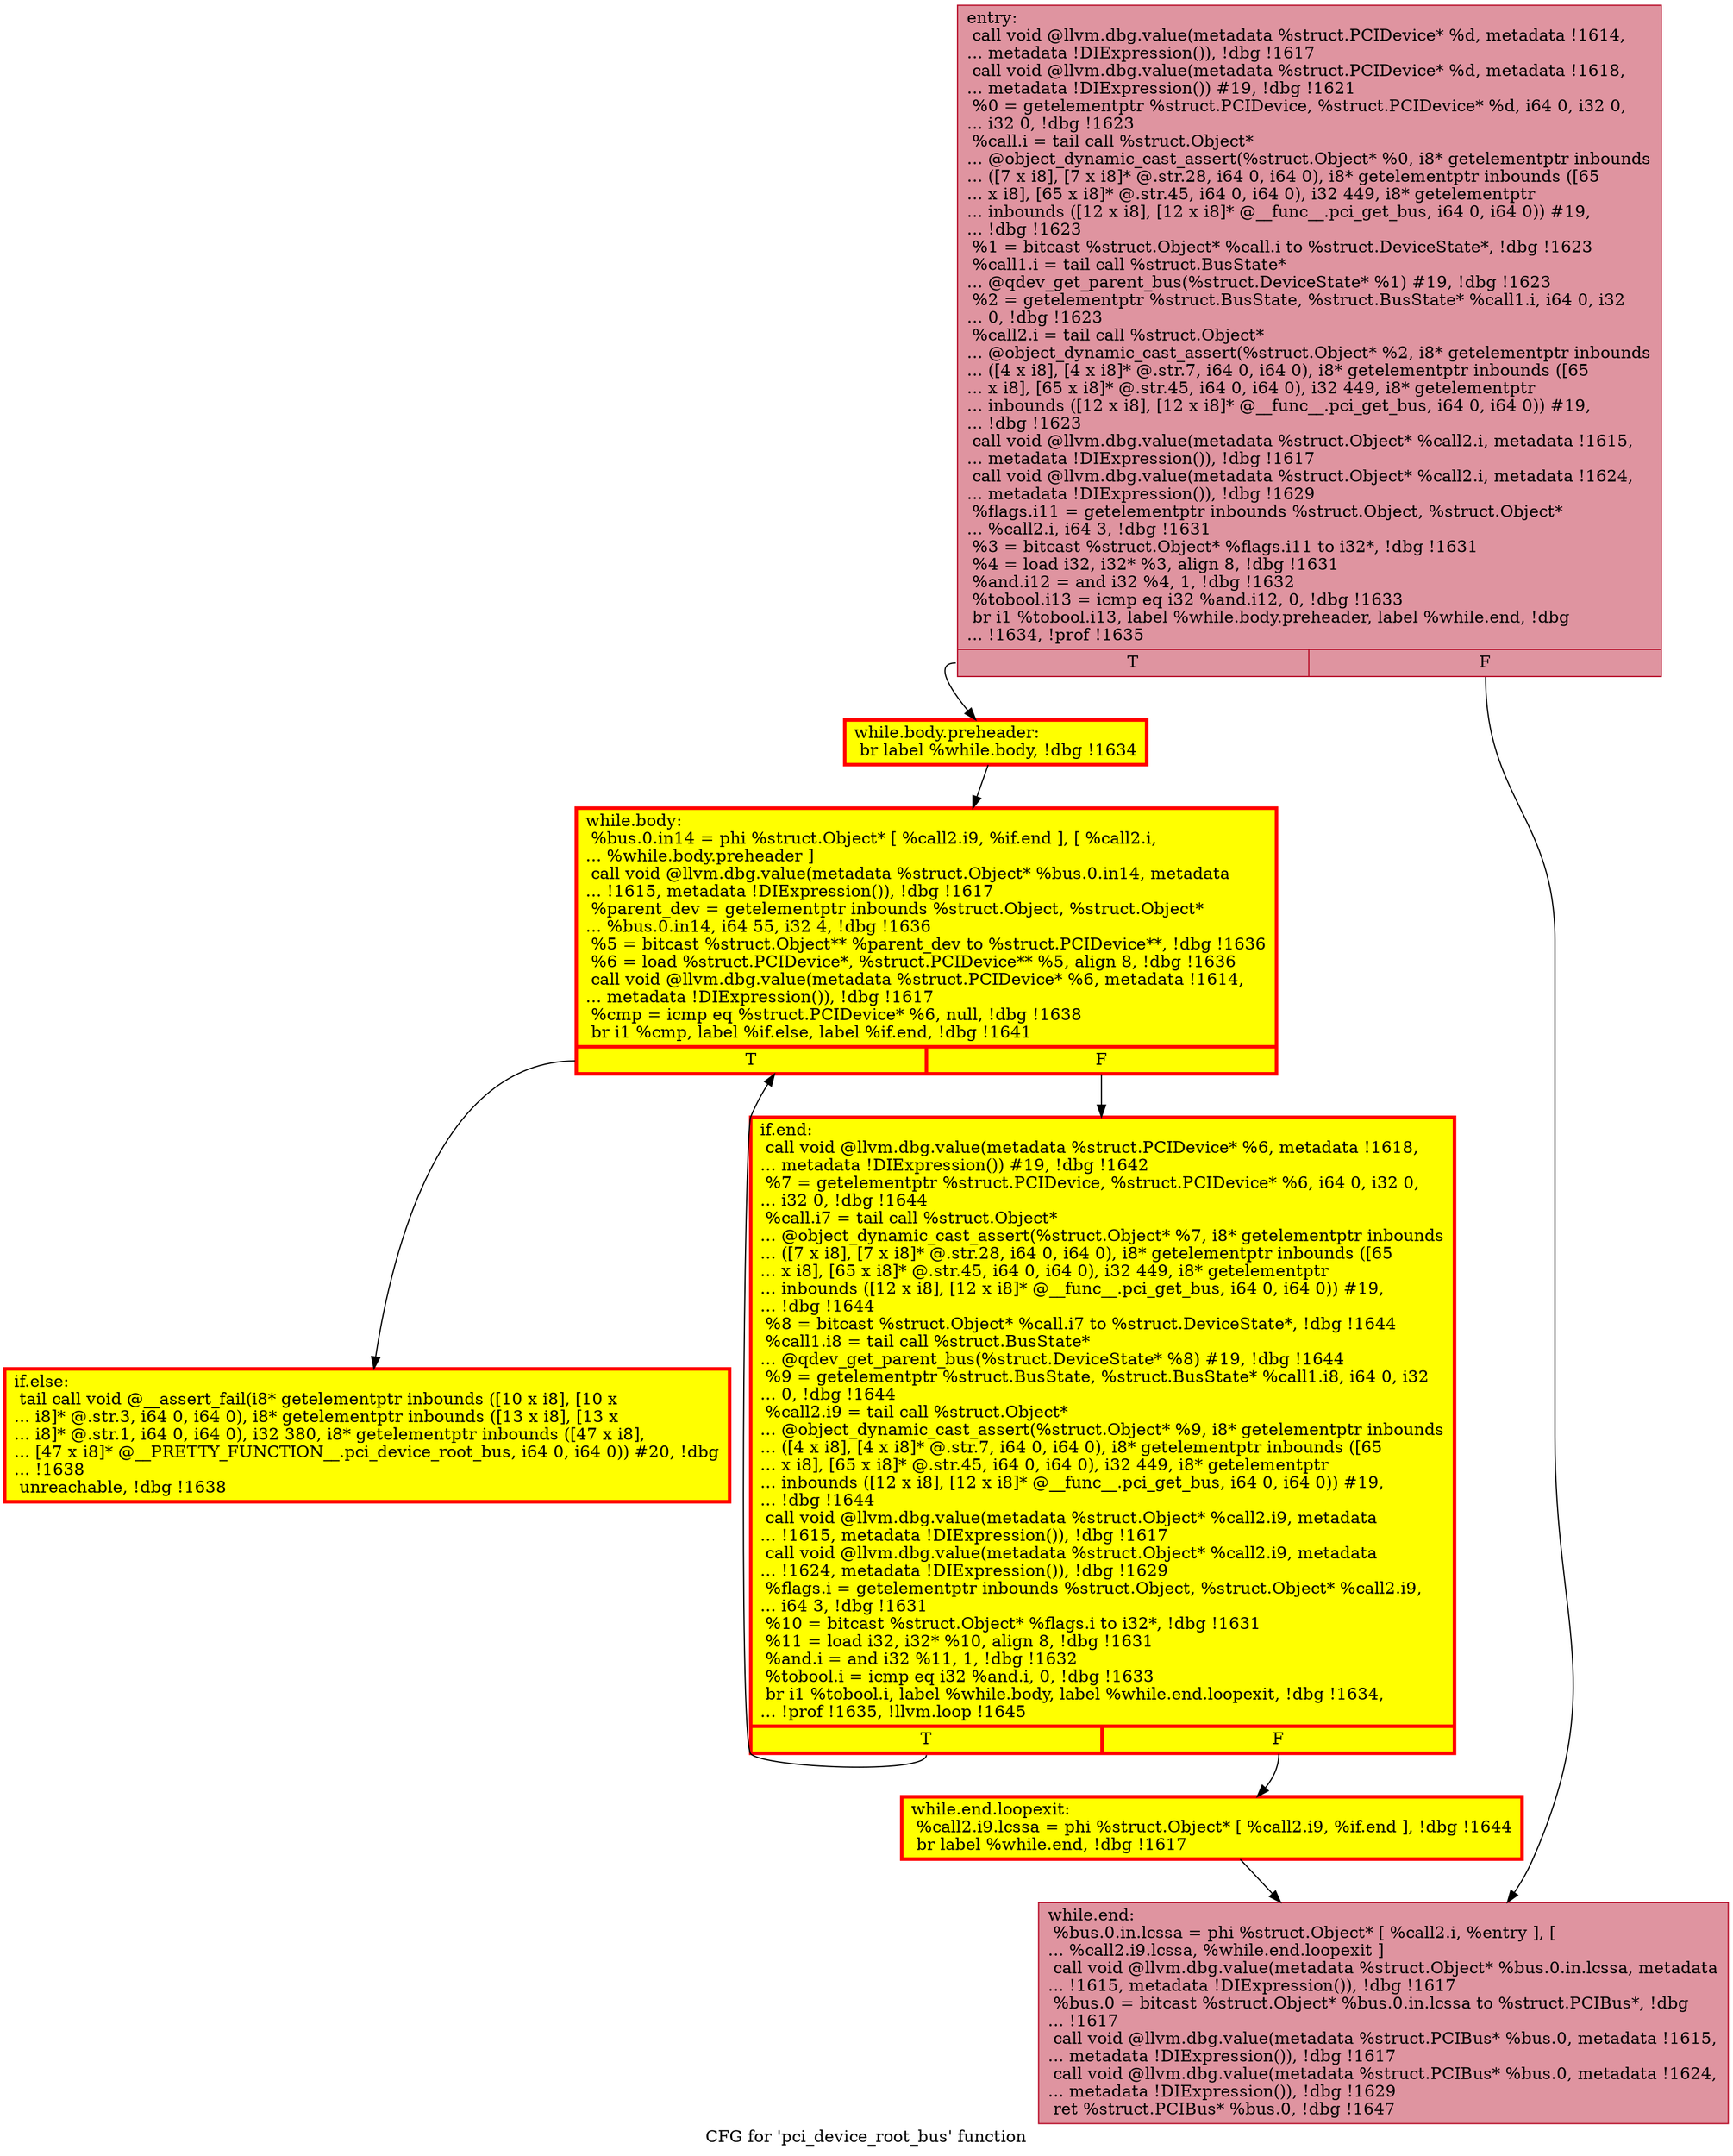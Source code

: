 digraph "CFG for 'pci_device_root_bus' function" {
	label="CFG for 'pci_device_root_bus' function";

	Node0x55ff9edb9670 [shape=record,color="#b70d28ff", style=filled, fillcolor="#b70d2870",label="{entry:\l  call void @llvm.dbg.value(metadata %struct.PCIDevice* %d, metadata !1614,\l... metadata !DIExpression()), !dbg !1617\l  call void @llvm.dbg.value(metadata %struct.PCIDevice* %d, metadata !1618,\l... metadata !DIExpression()) #19, !dbg !1621\l  %0 = getelementptr %struct.PCIDevice, %struct.PCIDevice* %d, i64 0, i32 0,\l... i32 0, !dbg !1623\l  %call.i = tail call %struct.Object*\l... @object_dynamic_cast_assert(%struct.Object* %0, i8* getelementptr inbounds\l... ([7 x i8], [7 x i8]* @.str.28, i64 0, i64 0), i8* getelementptr inbounds ([65\l... x i8], [65 x i8]* @.str.45, i64 0, i64 0), i32 449, i8* getelementptr\l... inbounds ([12 x i8], [12 x i8]* @__func__.pci_get_bus, i64 0, i64 0)) #19,\l... !dbg !1623\l  %1 = bitcast %struct.Object* %call.i to %struct.DeviceState*, !dbg !1623\l  %call1.i = tail call %struct.BusState*\l... @qdev_get_parent_bus(%struct.DeviceState* %1) #19, !dbg !1623\l  %2 = getelementptr %struct.BusState, %struct.BusState* %call1.i, i64 0, i32\l... 0, !dbg !1623\l  %call2.i = tail call %struct.Object*\l... @object_dynamic_cast_assert(%struct.Object* %2, i8* getelementptr inbounds\l... ([4 x i8], [4 x i8]* @.str.7, i64 0, i64 0), i8* getelementptr inbounds ([65\l... x i8], [65 x i8]* @.str.45, i64 0, i64 0), i32 449, i8* getelementptr\l... inbounds ([12 x i8], [12 x i8]* @__func__.pci_get_bus, i64 0, i64 0)) #19,\l... !dbg !1623\l  call void @llvm.dbg.value(metadata %struct.Object* %call2.i, metadata !1615,\l... metadata !DIExpression()), !dbg !1617\l  call void @llvm.dbg.value(metadata %struct.Object* %call2.i, metadata !1624,\l... metadata !DIExpression()), !dbg !1629\l  %flags.i11 = getelementptr inbounds %struct.Object, %struct.Object*\l... %call2.i, i64 3, !dbg !1631\l  %3 = bitcast %struct.Object* %flags.i11 to i32*, !dbg !1631\l  %4 = load i32, i32* %3, align 8, !dbg !1631\l  %and.i12 = and i32 %4, 1, !dbg !1632\l  %tobool.i13 = icmp eq i32 %and.i12, 0, !dbg !1633\l  br i1 %tobool.i13, label %while.body.preheader, label %while.end, !dbg\l... !1634, !prof !1635\l|{<s0>T|<s1>F}}"];
	Node0x55ff9edb9670:s0 -> Node0x55ff9ee9ad20;
	Node0x55ff9edb9670:s1 -> Node0x55ff9edbdcd0;
	Node0x55ff9ee9ad20 [shape=record,penwidth=3.0, style="filled", color="red", fillcolor="yellow",label="{while.body.preheader:                             \l  br label %while.body, !dbg !1634\l}"];
	Node0x55ff9ee9ad20 -> Node0x55ff9e0a1430;
	Node0x55ff9e0a1430 [shape=record,penwidth=3.0, style="filled", color="red", fillcolor="yellow",label="{while.body:                                       \l  %bus.0.in14 = phi %struct.Object* [ %call2.i9, %if.end ], [ %call2.i,\l... %while.body.preheader ]\l  call void @llvm.dbg.value(metadata %struct.Object* %bus.0.in14, metadata\l... !1615, metadata !DIExpression()), !dbg !1617\l  %parent_dev = getelementptr inbounds %struct.Object, %struct.Object*\l... %bus.0.in14, i64 55, i32 4, !dbg !1636\l  %5 = bitcast %struct.Object** %parent_dev to %struct.PCIDevice**, !dbg !1636\l  %6 = load %struct.PCIDevice*, %struct.PCIDevice** %5, align 8, !dbg !1636\l  call void @llvm.dbg.value(metadata %struct.PCIDevice* %6, metadata !1614,\l... metadata !DIExpression()), !dbg !1617\l  %cmp = icmp eq %struct.PCIDevice* %6, null, !dbg !1638\l  br i1 %cmp, label %if.else, label %if.end, !dbg !1641\l|{<s0>T|<s1>F}}"];
	Node0x55ff9e0a1430:s0 -> Node0x55ff9edbece0;
	Node0x55ff9e0a1430:s1 -> Node0x55ff9edbec90;
	Node0x55ff9edbece0 [shape=record,penwidth=3.0, style="filled", color="red", fillcolor="yellow",label="{if.else:                                          \l  tail call void @__assert_fail(i8* getelementptr inbounds ([10 x i8], [10 x\l... i8]* @.str.3, i64 0, i64 0), i8* getelementptr inbounds ([13 x i8], [13 x\l... i8]* @.str.1, i64 0, i64 0), i32 380, i8* getelementptr inbounds ([47 x i8],\l... [47 x i8]* @__PRETTY_FUNCTION__.pci_device_root_bus, i64 0, i64 0)) #20, !dbg\l... !1638\l  unreachable, !dbg !1638\l}"];
	Node0x55ff9edbec90 [shape=record,penwidth=3.0, style="filled", color="red", fillcolor="yellow",label="{if.end:                                           \l  call void @llvm.dbg.value(metadata %struct.PCIDevice* %6, metadata !1618,\l... metadata !DIExpression()) #19, !dbg !1642\l  %7 = getelementptr %struct.PCIDevice, %struct.PCIDevice* %6, i64 0, i32 0,\l... i32 0, !dbg !1644\l  %call.i7 = tail call %struct.Object*\l... @object_dynamic_cast_assert(%struct.Object* %7, i8* getelementptr inbounds\l... ([7 x i8], [7 x i8]* @.str.28, i64 0, i64 0), i8* getelementptr inbounds ([65\l... x i8], [65 x i8]* @.str.45, i64 0, i64 0), i32 449, i8* getelementptr\l... inbounds ([12 x i8], [12 x i8]* @__func__.pci_get_bus, i64 0, i64 0)) #19,\l... !dbg !1644\l  %8 = bitcast %struct.Object* %call.i7 to %struct.DeviceState*, !dbg !1644\l  %call1.i8 = tail call %struct.BusState*\l... @qdev_get_parent_bus(%struct.DeviceState* %8) #19, !dbg !1644\l  %9 = getelementptr %struct.BusState, %struct.BusState* %call1.i8, i64 0, i32\l... 0, !dbg !1644\l  %call2.i9 = tail call %struct.Object*\l... @object_dynamic_cast_assert(%struct.Object* %9, i8* getelementptr inbounds\l... ([4 x i8], [4 x i8]* @.str.7, i64 0, i64 0), i8* getelementptr inbounds ([65\l... x i8], [65 x i8]* @.str.45, i64 0, i64 0), i32 449, i8* getelementptr\l... inbounds ([12 x i8], [12 x i8]* @__func__.pci_get_bus, i64 0, i64 0)) #19,\l... !dbg !1644\l  call void @llvm.dbg.value(metadata %struct.Object* %call2.i9, metadata\l... !1615, metadata !DIExpression()), !dbg !1617\l  call void @llvm.dbg.value(metadata %struct.Object* %call2.i9, metadata\l... !1624, metadata !DIExpression()), !dbg !1629\l  %flags.i = getelementptr inbounds %struct.Object, %struct.Object* %call2.i9,\l... i64 3, !dbg !1631\l  %10 = bitcast %struct.Object* %flags.i to i32*, !dbg !1631\l  %11 = load i32, i32* %10, align 8, !dbg !1631\l  %and.i = and i32 %11, 1, !dbg !1632\l  %tobool.i = icmp eq i32 %and.i, 0, !dbg !1633\l  br i1 %tobool.i, label %while.body, label %while.end.loopexit, !dbg !1634,\l... !prof !1635, !llvm.loop !1645\l|{<s0>T|<s1>F}}"];
	Node0x55ff9edbec90:s0 -> Node0x55ff9e0a1430;
	Node0x55ff9edbec90:s1 -> Node0x55ff9f3b2650;
	Node0x55ff9f3b2650 [shape=record,penwidth=3.0, style="filled", color="red", fillcolor="yellow",label="{while.end.loopexit:                               \l  %call2.i9.lcssa = phi %struct.Object* [ %call2.i9, %if.end ], !dbg !1644\l  br label %while.end, !dbg !1617\l}"];
	Node0x55ff9f3b2650 -> Node0x55ff9edbdcd0;
	Node0x55ff9edbdcd0 [shape=record,color="#b70d28ff", style=filled, fillcolor="#b70d2870",label="{while.end:                                        \l  %bus.0.in.lcssa = phi %struct.Object* [ %call2.i, %entry ], [\l... %call2.i9.lcssa, %while.end.loopexit ]\l  call void @llvm.dbg.value(metadata %struct.Object* %bus.0.in.lcssa, metadata\l... !1615, metadata !DIExpression()), !dbg !1617\l  %bus.0 = bitcast %struct.Object* %bus.0.in.lcssa to %struct.PCIBus*, !dbg\l... !1617\l  call void @llvm.dbg.value(metadata %struct.PCIBus* %bus.0, metadata !1615,\l... metadata !DIExpression()), !dbg !1617\l  call void @llvm.dbg.value(metadata %struct.PCIBus* %bus.0, metadata !1624,\l... metadata !DIExpression()), !dbg !1629\l  ret %struct.PCIBus* %bus.0, !dbg !1647\l}"];
}
